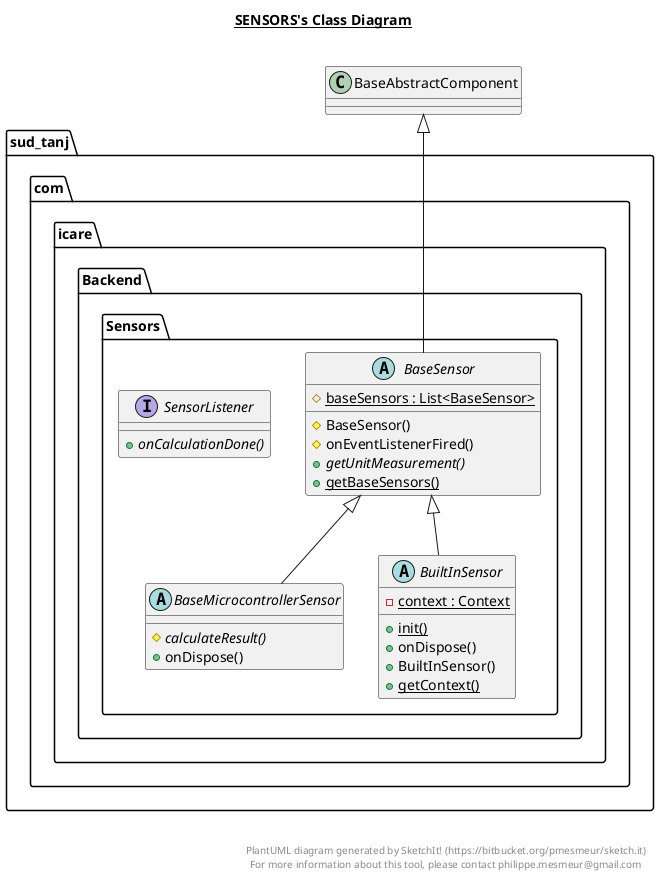 @startuml

title __SENSORS's Class Diagram__\n

  package sud_tanj.com.icare {
    package sud_tanj.com.icare.Backend {
      package sud_tanj.com.icare.Backend.Sensors {
        abstract class BaseMicrocontrollerSensor {
            {abstract} # calculateResult()
            + onDispose()
        }
      }
    }
  }
  

  package sud_tanj.com.icare {
    package sud_tanj.com.icare.Backend {
      package sud_tanj.com.icare.Backend.Sensors {
        abstract class BaseSensor {
            {static} # baseSensors : List<BaseSensor>
            # BaseSensor()
            # onEventListenerFired()
            {abstract} + getUnitMeasurement()
            {static} + getBaseSensors()
        }
      }
    }
  }
  

  package sud_tanj.com.icare {
    package sud_tanj.com.icare.Backend {
      package sud_tanj.com.icare.Backend.Sensors {
        abstract class BuiltInSensor {
            {static} - context : Context
            {static} + init()
            + onDispose()
            + BuiltInSensor()
            {static} + getContext()
        }
      }
    }
  }
  

  package sud_tanj.com.icare {
    package sud_tanj.com.icare.Backend {
      package sud_tanj.com.icare.Backend.Sensors {
        interface SensorListener {
            {abstract} + onCalculationDone()
        }
      }
    }
  }
  

  BaseMicrocontrollerSensor -up-|> BaseSensor
  BaseSensor -up-|> BaseAbstractComponent
  BuiltInSensor -up-|> BaseSensor


right footer


PlantUML diagram generated by SketchIt! (https://bitbucket.org/pmesmeur/sketch.it)
For more information about this tool, please contact philippe.mesmeur@gmail.com
endfooter

@enduml
